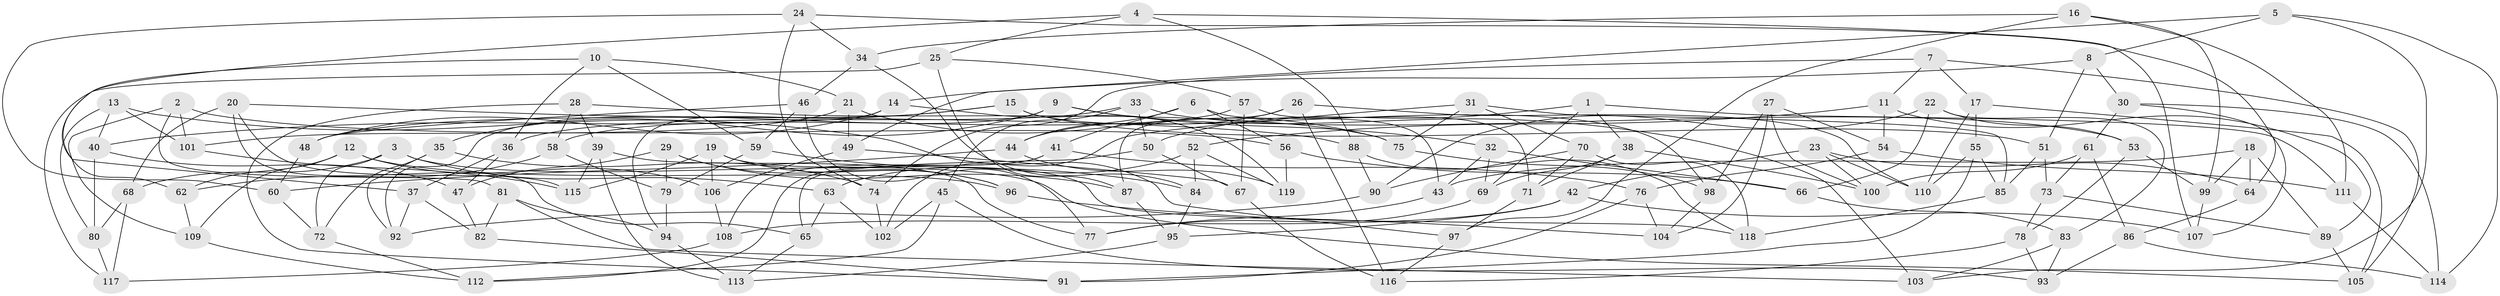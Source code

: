 // Generated by graph-tools (version 1.1) at 2025/16/03/09/25 04:16:35]
// undirected, 119 vertices, 238 edges
graph export_dot {
graph [start="1"]
  node [color=gray90,style=filled];
  1;
  2;
  3;
  4;
  5;
  6;
  7;
  8;
  9;
  10;
  11;
  12;
  13;
  14;
  15;
  16;
  17;
  18;
  19;
  20;
  21;
  22;
  23;
  24;
  25;
  26;
  27;
  28;
  29;
  30;
  31;
  32;
  33;
  34;
  35;
  36;
  37;
  38;
  39;
  40;
  41;
  42;
  43;
  44;
  45;
  46;
  47;
  48;
  49;
  50;
  51;
  52;
  53;
  54;
  55;
  56;
  57;
  58;
  59;
  60;
  61;
  62;
  63;
  64;
  65;
  66;
  67;
  68;
  69;
  70;
  71;
  72;
  73;
  74;
  75;
  76;
  77;
  78;
  79;
  80;
  81;
  82;
  83;
  84;
  85;
  86;
  87;
  88;
  89;
  90;
  91;
  92;
  93;
  94;
  95;
  96;
  97;
  98;
  99;
  100;
  101;
  102;
  103;
  104;
  105;
  106;
  107;
  108;
  109;
  110;
  111;
  112;
  113;
  114;
  115;
  116;
  117;
  118;
  119;
  1 -- 69;
  1 -- 111;
  1 -- 38;
  1 -- 50;
  2 -- 109;
  2 -- 101;
  2 -- 56;
  2 -- 81;
  3 -- 105;
  3 -- 68;
  3 -- 72;
  3 -- 63;
  4 -- 25;
  4 -- 107;
  4 -- 88;
  4 -- 37;
  5 -- 103;
  5 -- 114;
  5 -- 49;
  5 -- 8;
  6 -- 56;
  6 -- 43;
  6 -- 41;
  6 -- 44;
  7 -- 105;
  7 -- 17;
  7 -- 74;
  7 -- 11;
  8 -- 14;
  8 -- 30;
  8 -- 51;
  9 -- 103;
  9 -- 92;
  9 -- 32;
  9 -- 35;
  10 -- 59;
  10 -- 36;
  10 -- 62;
  10 -- 21;
  11 -- 52;
  11 -- 89;
  11 -- 54;
  12 -- 106;
  12 -- 96;
  12 -- 62;
  12 -- 109;
  13 -- 40;
  13 -- 101;
  13 -- 97;
  13 -- 80;
  14 -- 48;
  14 -- 94;
  14 -- 119;
  15 -- 98;
  15 -- 48;
  15 -- 51;
  15 -- 40;
  16 -- 99;
  16 -- 111;
  16 -- 97;
  16 -- 34;
  17 -- 55;
  17 -- 105;
  17 -- 110;
  18 -- 64;
  18 -- 99;
  18 -- 89;
  18 -- 43;
  19 -- 118;
  19 -- 106;
  19 -- 96;
  19 -- 115;
  20 -- 88;
  20 -- 115;
  20 -- 68;
  20 -- 65;
  21 -- 75;
  21 -- 101;
  21 -- 49;
  22 -- 53;
  22 -- 83;
  22 -- 90;
  22 -- 66;
  23 -- 110;
  23 -- 42;
  23 -- 100;
  23 -- 64;
  24 -- 34;
  24 -- 74;
  24 -- 60;
  24 -- 64;
  25 -- 87;
  25 -- 117;
  25 -- 57;
  26 -- 110;
  26 -- 116;
  26 -- 44;
  26 -- 87;
  27 -- 98;
  27 -- 104;
  27 -- 54;
  27 -- 100;
  28 -- 58;
  28 -- 91;
  28 -- 75;
  28 -- 39;
  29 -- 47;
  29 -- 79;
  29 -- 87;
  29 -- 96;
  30 -- 114;
  30 -- 107;
  30 -- 61;
  31 -- 85;
  31 -- 102;
  31 -- 70;
  31 -- 75;
  32 -- 69;
  32 -- 66;
  32 -- 43;
  33 -- 53;
  33 -- 50;
  33 -- 45;
  33 -- 36;
  34 -- 84;
  34 -- 46;
  35 -- 72;
  35 -- 74;
  35 -- 92;
  36 -- 37;
  36 -- 47;
  37 -- 92;
  37 -- 82;
  38 -- 71;
  38 -- 69;
  38 -- 100;
  39 -- 113;
  39 -- 77;
  39 -- 115;
  40 -- 80;
  40 -- 47;
  41 -- 76;
  41 -- 112;
  41 -- 108;
  42 -- 95;
  42 -- 107;
  42 -- 108;
  43 -- 77;
  44 -- 60;
  44 -- 119;
  45 -- 102;
  45 -- 112;
  45 -- 93;
  46 -- 48;
  46 -- 77;
  46 -- 59;
  47 -- 82;
  48 -- 60;
  49 -- 67;
  49 -- 106;
  50 -- 67;
  50 -- 65;
  51 -- 85;
  51 -- 73;
  52 -- 84;
  52 -- 63;
  52 -- 119;
  53 -- 78;
  53 -- 99;
  54 -- 111;
  54 -- 76;
  55 -- 91;
  55 -- 85;
  55 -- 110;
  56 -- 119;
  56 -- 66;
  57 -- 71;
  57 -- 58;
  57 -- 67;
  58 -- 79;
  58 -- 62;
  59 -- 84;
  59 -- 79;
  60 -- 72;
  61 -- 73;
  61 -- 86;
  61 -- 100;
  62 -- 109;
  63 -- 65;
  63 -- 102;
  64 -- 86;
  65 -- 113;
  66 -- 83;
  67 -- 116;
  68 -- 117;
  68 -- 80;
  69 -- 77;
  70 -- 90;
  70 -- 118;
  70 -- 71;
  71 -- 97;
  72 -- 112;
  73 -- 78;
  73 -- 89;
  74 -- 102;
  75 -- 98;
  76 -- 104;
  76 -- 91;
  78 -- 116;
  78 -- 93;
  79 -- 94;
  80 -- 117;
  81 -- 82;
  81 -- 103;
  81 -- 94;
  82 -- 91;
  83 -- 103;
  83 -- 93;
  84 -- 95;
  85 -- 118;
  86 -- 114;
  86 -- 93;
  87 -- 95;
  88 -- 90;
  88 -- 118;
  89 -- 105;
  90 -- 92;
  94 -- 113;
  95 -- 113;
  96 -- 104;
  97 -- 116;
  98 -- 104;
  99 -- 107;
  101 -- 115;
  106 -- 108;
  108 -- 117;
  109 -- 112;
  111 -- 114;
}
